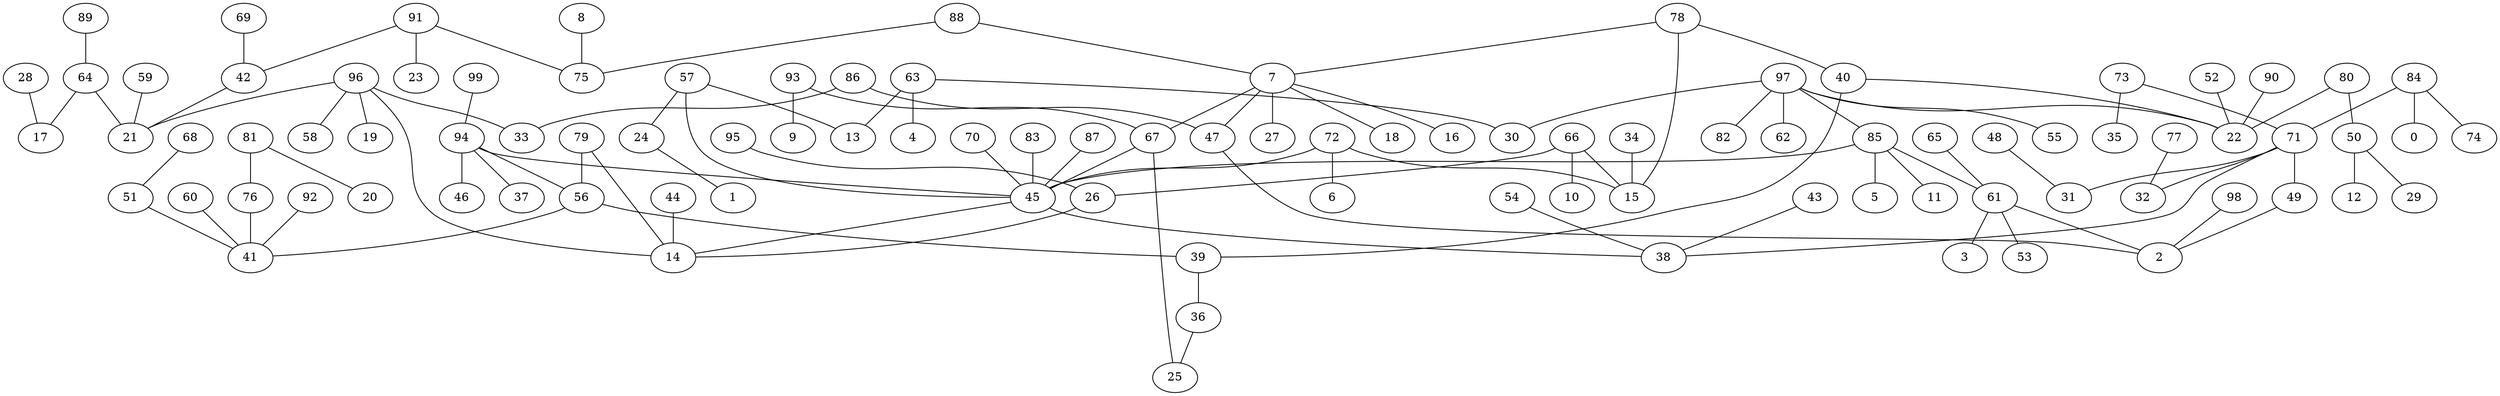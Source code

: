digraph GG_graph {

subgraph G_graph {
edge [color = black]
"89" -> "64" [dir = none]
"28" -> "17" [dir = none]
"36" -> "25" [dir = none]
"98" -> "2" [dir = none]
"88" -> "75" [dir = none]
"64" -> "17" [dir = none]
"64" -> "21" [dir = none]
"54" -> "38" [dir = none]
"92" -> "41" [dir = none]
"87" -> "45" [dir = none]
"68" -> "51" [dir = none]
"60" -> "41" [dir = none]
"76" -> "41" [dir = none]
"24" -> "1" [dir = none]
"91" -> "23" [dir = none]
"91" -> "75" [dir = none]
"91" -> "42" [dir = none]
"48" -> "31" [dir = none]
"34" -> "15" [dir = none]
"93" -> "9" [dir = none]
"93" -> "67" [dir = none]
"77" -> "32" [dir = none]
"66" -> "10" [dir = none]
"66" -> "15" [dir = none]
"70" -> "45" [dir = none]
"72" -> "6" [dir = none]
"72" -> "45" [dir = none]
"97" -> "62" [dir = none]
"97" -> "55" [dir = none]
"97" -> "82" [dir = none]
"97" -> "30" [dir = none]
"97" -> "22" [dir = none]
"97" -> "85" [dir = none]
"8" -> "75" [dir = none]
"26" -> "14" [dir = none]
"83" -> "45" [dir = none]
"65" -> "61" [dir = none]
"7" -> "18" [dir = none]
"7" -> "16" [dir = none]
"7" -> "27" [dir = none]
"7" -> "47" [dir = none]
"7" -> "67" [dir = none]
"90" -> "22" [dir = none]
"52" -> "22" [dir = none]
"45" -> "38" [dir = none]
"45" -> "14" [dir = none]
"57" -> "24" [dir = none]
"57" -> "13" [dir = none]
"57" -> "45" [dir = none]
"94" -> "37" [dir = none]
"94" -> "56" [dir = none]
"94" -> "46" [dir = none]
"94" -> "45" [dir = none]
"85" -> "5" [dir = none]
"85" -> "11" [dir = none]
"85" -> "61" [dir = none]
"85" -> "45" [dir = none]
"44" -> "14" [dir = none]
"61" -> "3" [dir = none]
"61" -> "53" [dir = none]
"61" -> "2" [dir = none]
"80" -> "50" [dir = none]
"80" -> "22" [dir = none]
"42" -> "21" [dir = none]
"49" -> "2" [dir = none]
"71" -> "31" [dir = none]
"71" -> "32" [dir = none]
"71" -> "38" [dir = none]
"43" -> "38" [dir = none]
"96" -> "58" [dir = none]
"96" -> "19" [dir = none]
"96" -> "21" [dir = none]
"96" -> "33" [dir = none]
"96" -> "14" [dir = none]
"73" -> "35" [dir = none]
"73" -> "71" [dir = none]
"79" -> "14" [dir = none]
"56" -> "39" [dir = none]
"56" -> "41" [dir = none]
"99" -> "94" [dir = none]
"84" -> "0" [dir = none]
"84" -> "74" [dir = none]
"84" -> "71" [dir = none]
"59" -> "21" [dir = none]
"67" -> "25" [dir = none]
"67" -> "45" [dir = none]
"50" -> "12" [dir = none]
"50" -> "29" [dir = none]
"78" -> "15" [dir = none]
"78" -> "7" [dir = none]
"51" -> "41" [dir = none]
"63" -> "4" [dir = none]
"63" -> "13" [dir = none]
"81" -> "20" [dir = none]
"81" -> "76" [dir = none]
"69" -> "42" [dir = none]
"95" -> "26" [dir = none]
"40" -> "22" [dir = none]
"86" -> "33" [dir = none]
"66" -> "26" [dir = none]
"39" -> "36" [dir = none]
"40" -> "39" [dir = none]
"63" -> "30" [dir = none]
"88" -> "7" [dir = none]
"79" -> "56" [dir = none]
"71" -> "49" [dir = none]
"47" -> "2" [dir = none]
"72" -> "15" [dir = none]
"78" -> "40" [dir = none]
"86" -> "47" [dir = none]
}

}
